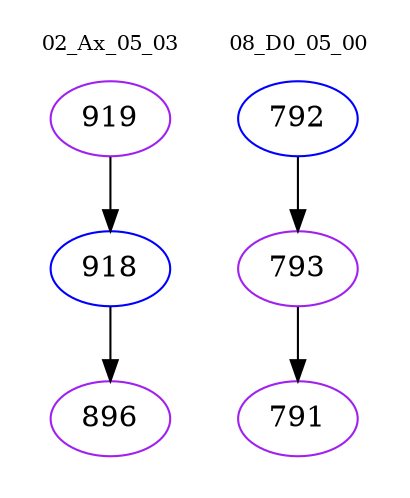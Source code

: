digraph{
subgraph cluster_0 {
color = white
label = "02_Ax_05_03";
fontsize=10;
T0_919 [label="919", color="purple"]
T0_919 -> T0_918 [color="black"]
T0_918 [label="918", color="blue"]
T0_918 -> T0_896 [color="black"]
T0_896 [label="896", color="purple"]
}
subgraph cluster_1 {
color = white
label = "08_D0_05_00";
fontsize=10;
T1_792 [label="792", color="blue"]
T1_792 -> T1_793 [color="black"]
T1_793 [label="793", color="purple"]
T1_793 -> T1_791 [color="black"]
T1_791 [label="791", color="purple"]
}
}
